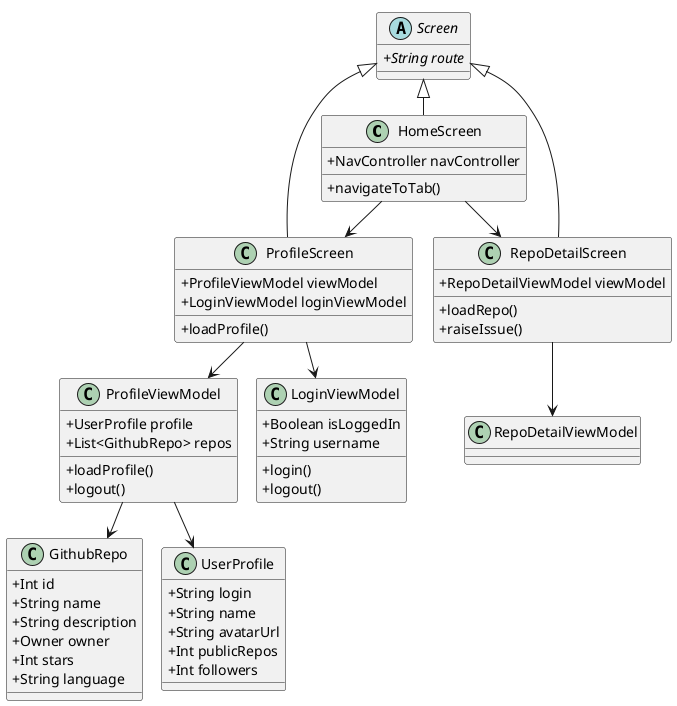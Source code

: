 @startuml GitHubAppCoreClasses
!pragma layout smetana
' Style settings
skinparam classAttributeIconSize 0
skinparam packageStyle rectangle
skinparam linetype ortho

' Core Screens
class HomeScreen {
    + NavController navController
    + navigateToTab()
}

class ProfileScreen {
    + ProfileViewModel viewModel
    + LoginViewModel loginViewModel
    + loadProfile()
}

class RepoDetailScreen {
    + RepoDetailViewModel viewModel
    + loadRepo()
    + raiseIssue()
}

' Core ViewModels
class ProfileViewModel {
    + UserProfile profile
    + List<GithubRepo> repos
    + loadProfile()
    + logout()
}

class LoginViewModel {
    + Boolean isLoggedIn
    + String username
    + login()
    + logout()
}

' Core Models
class GithubRepo {
    + Int id
    + String name
    + String description
    + Owner owner
    + Int stars
    + String language
}

class UserProfile {
    + String login
    + String name
    + String avatarUrl
    + Int publicRepos
    + Int followers
}

' Navigation
abstract class Screen {
    + {abstract} String route
}

' Key Relationships
HomeScreen --> ProfileScreen
HomeScreen --> RepoDetailScreen
ProfileScreen --> ProfileViewModel
ProfileScreen --> LoginViewModel
RepoDetailScreen --> RepoDetailViewModel

ProfileViewModel --> UserProfile
ProfileViewModel --> GithubRepo

Screen <|-- HomeScreen
Screen <|-- ProfileScreen
Screen <|-- RepoDetailScreen


@enduml
